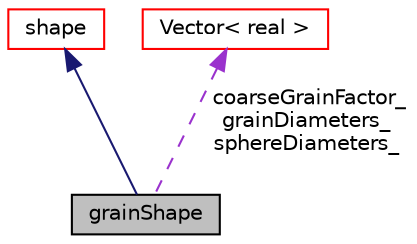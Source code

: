 digraph "grainShape"
{
 // LATEX_PDF_SIZE
  edge [fontname="Helvetica",fontsize="10",labelfontname="Helvetica",labelfontsize="10"];
  node [fontname="Helvetica",fontsize="10",shape=record];
  Node1 [label="grainShape",height=0.2,width=0.4,color="black", fillcolor="grey75", style="filled", fontcolor="black",tooltip=" "];
  Node2 -> Node1 [dir="back",color="midnightblue",fontsize="10",style="solid",fontname="Helvetica"];
  Node2 [label="shape",height=0.2,width=0.4,color="red", fillcolor="white", style="filled",URL="$classpFlow_1_1shape.html",tooltip=" "];
  Node34 -> Node1 [dir="back",color="darkorchid3",fontsize="10",style="dashed",label=" coarseGrainFactor_\ngrainDiameters_\nsphereDiameters_" ,fontname="Helvetica"];
  Node34 [label="Vector\< real \>",height=0.2,width=0.4,color="red", fillcolor="white", style="filled",URL="$classpFlow_1_1Vector.html",tooltip=" "];
}
